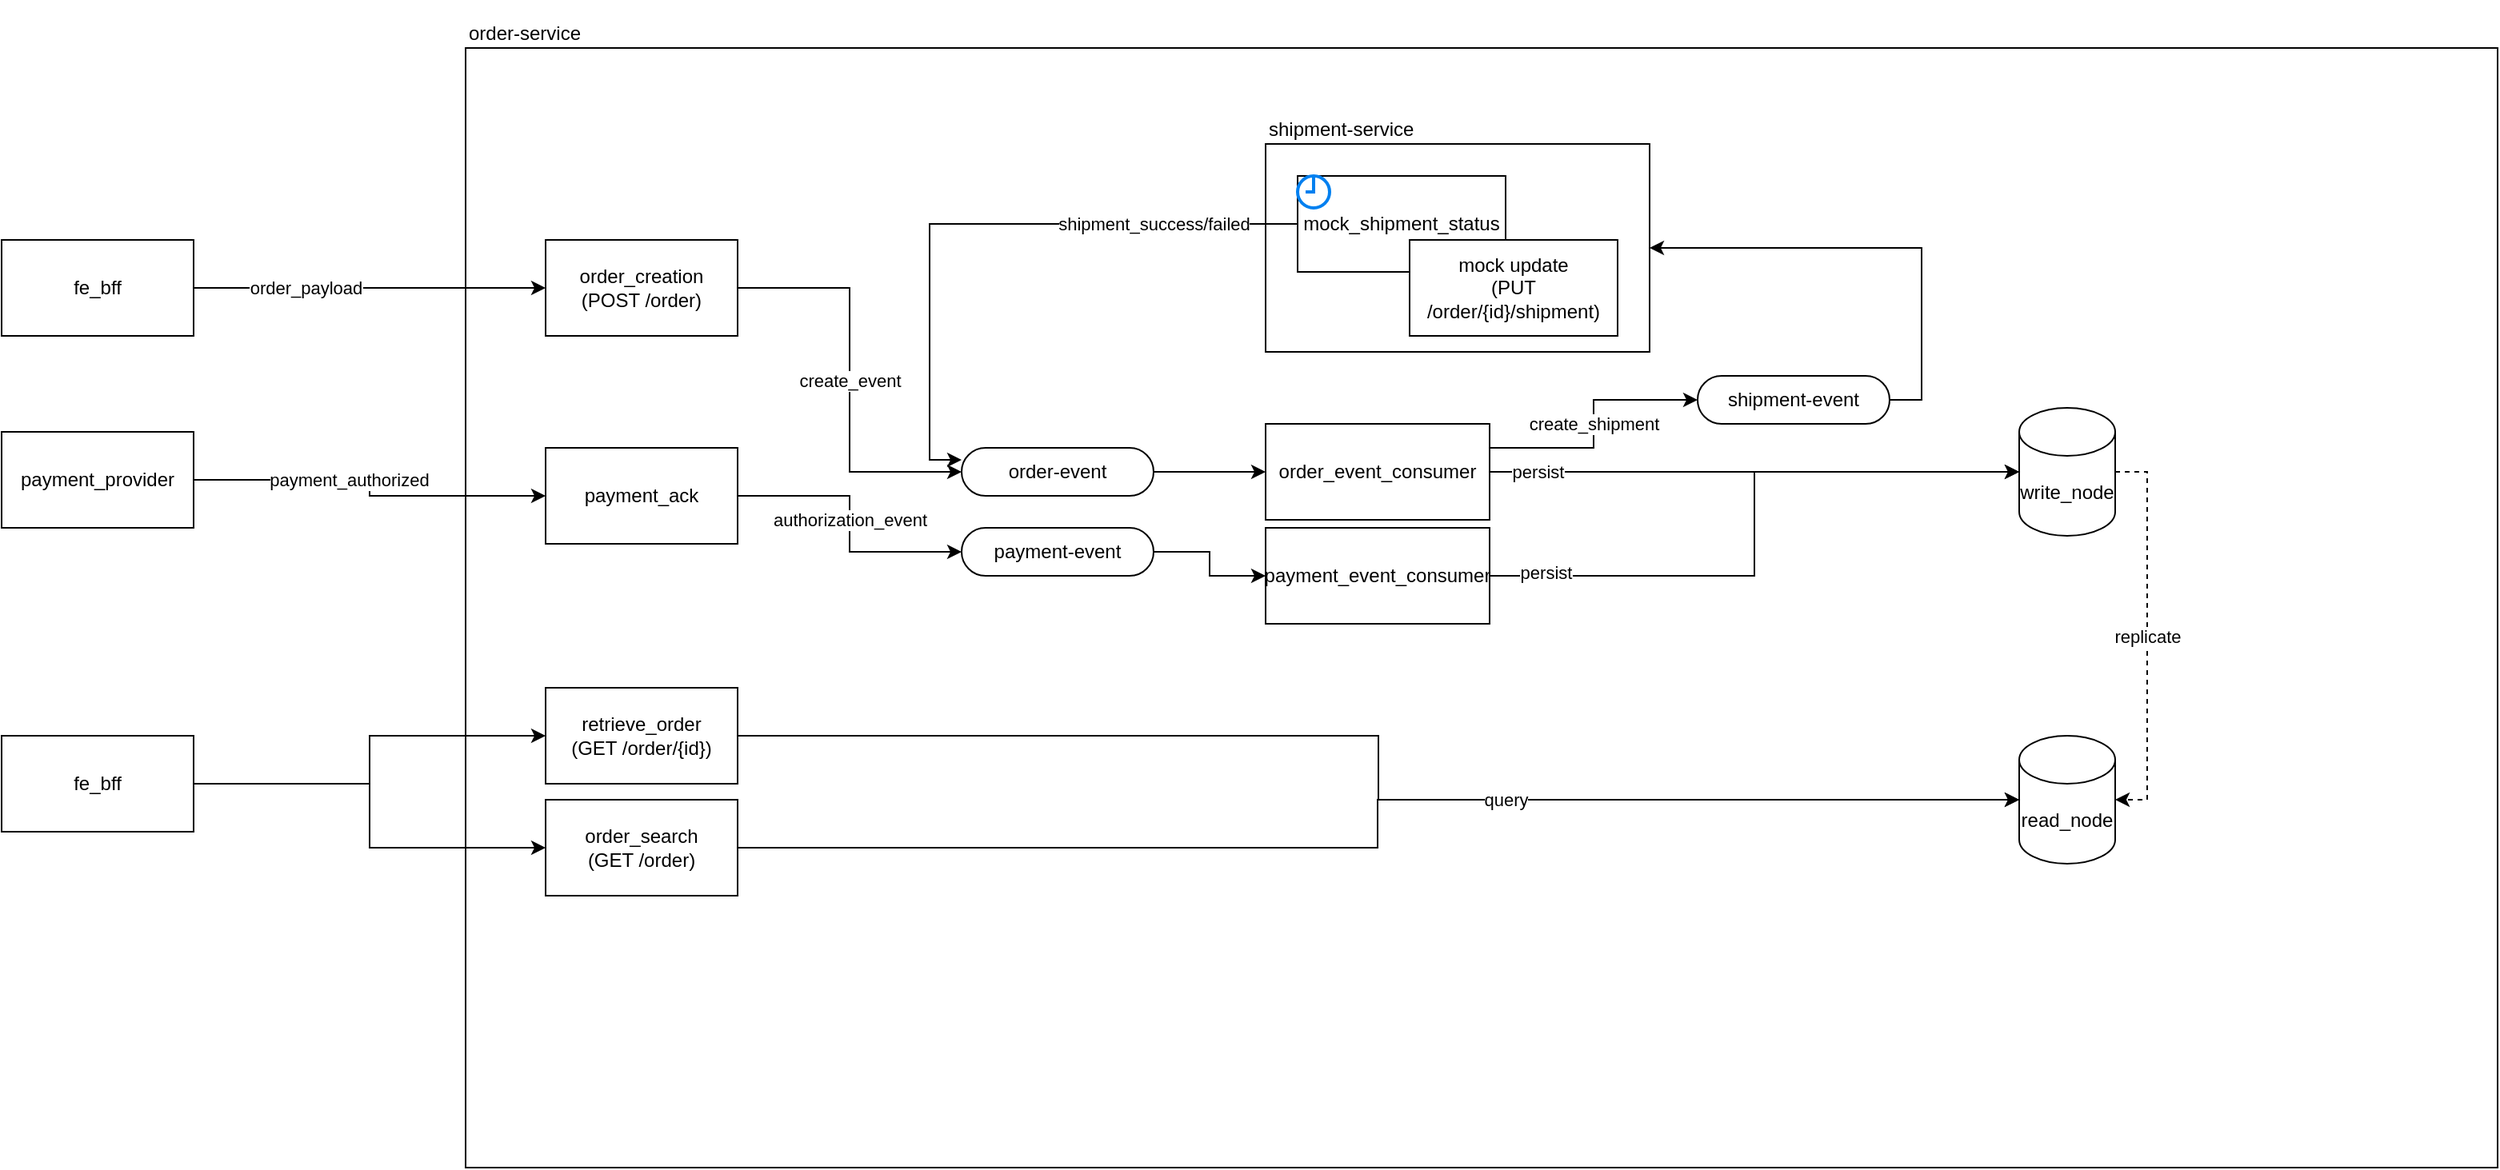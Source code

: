 <mxfile version="14.7.4" type="embed"><diagram id="DnIzjtSNVaGbE5f_AneU" name="Page-1"><mxGraphModel dx="1635" dy="508" grid="1" gridSize="10" guides="1" tooltips="1" connect="1" arrows="1" fold="1" page="1" pageScale="1" pageWidth="827" pageHeight="1169" math="0" shadow="0"><root><mxCell id="0"/><mxCell id="1" parent="0"/><mxCell id="R01BoFq2kM_QBB5NmbSD-1" value="" style="rounded=0;whiteSpace=wrap;html=1;" parent="1" vertex="1"><mxGeometry x="230" y="40" width="1270" height="700" as="geometry"/></mxCell><mxCell id="R01BoFq2kM_QBB5NmbSD-40" value="" style="rounded=0;whiteSpace=wrap;html=1;" parent="1" vertex="1"><mxGeometry x="730" y="100" width="240" height="130" as="geometry"/></mxCell><mxCell id="R01BoFq2kM_QBB5NmbSD-2" value="order-service" style="text;html=1;strokeColor=none;fillColor=none;align=left;verticalAlign=bottom;whiteSpace=wrap;rounded=0;" parent="1" vertex="1"><mxGeometry x="230" y="10" width="110" height="30" as="geometry"/></mxCell><mxCell id="R01BoFq2kM_QBB5NmbSD-5" value="order_payload" style="edgeStyle=orthogonalEdgeStyle;rounded=0;orthogonalLoop=1;jettySize=auto;html=1;exitX=1;exitY=0.5;exitDx=0;exitDy=0;" parent="1" source="R01BoFq2kM_QBB5NmbSD-3" target="R01BoFq2kM_QBB5NmbSD-4" edge="1"><mxGeometry x="-0.364" relative="1" as="geometry"><mxPoint as="offset"/></mxGeometry></mxCell><mxCell id="R01BoFq2kM_QBB5NmbSD-3" value="fe_bff" style="rounded=0;whiteSpace=wrap;html=1;" parent="1" vertex="1"><mxGeometry x="-60" y="160" width="120" height="60" as="geometry"/></mxCell><mxCell id="R01BoFq2kM_QBB5NmbSD-7" value="create_event" style="edgeStyle=orthogonalEdgeStyle;rounded=0;orthogonalLoop=1;jettySize=auto;html=1;exitX=1;exitY=0.5;exitDx=0;exitDy=0;entryX=0;entryY=0.5;entryDx=0;entryDy=0;" parent="1" source="R01BoFq2kM_QBB5NmbSD-4" target="R01BoFq2kM_QBB5NmbSD-6" edge="1"><mxGeometry relative="1" as="geometry"/></mxCell><mxCell id="R01BoFq2kM_QBB5NmbSD-4" value="order_creation&lt;br&gt;(POST /order)" style="rounded=0;whiteSpace=wrap;html=1;" parent="1" vertex="1"><mxGeometry x="280" y="160" width="120" height="60" as="geometry"/></mxCell><mxCell id="R01BoFq2kM_QBB5NmbSD-17" style="edgeStyle=orthogonalEdgeStyle;rounded=0;orthogonalLoop=1;jettySize=auto;html=1;exitX=1;exitY=0.5;exitDx=0;exitDy=0;entryX=0;entryY=0.5;entryDx=0;entryDy=0;" parent="1" source="R01BoFq2kM_QBB5NmbSD-6" target="R01BoFq2kM_QBB5NmbSD-33" edge="1"><mxGeometry relative="1" as="geometry"><mxPoint x="730" y="305" as="targetPoint"/></mxGeometry></mxCell><mxCell id="R01BoFq2kM_QBB5NmbSD-6" value="order-event" style="rounded=1;whiteSpace=wrap;html=1;arcSize=50;" parent="1" vertex="1"><mxGeometry x="540" y="290" width="120" height="30" as="geometry"/></mxCell><mxCell id="R01BoFq2kM_QBB5NmbSD-11" value="authorization_event" style="edgeStyle=orthogonalEdgeStyle;rounded=0;orthogonalLoop=1;jettySize=auto;html=1;exitX=1;exitY=0.5;exitDx=0;exitDy=0;entryX=0;entryY=0.5;entryDx=0;entryDy=0;" parent="1" source="R01BoFq2kM_QBB5NmbSD-8" target="2" edge="1"><mxGeometry x="-0.03" relative="1" as="geometry"><mxPoint as="offset"/></mxGeometry></mxCell><mxCell id="R01BoFq2kM_QBB5NmbSD-8" value="payment_ack" style="rounded=0;whiteSpace=wrap;html=1;" parent="1" vertex="1"><mxGeometry x="280" y="290" width="120" height="60" as="geometry"/></mxCell><mxCell id="R01BoFq2kM_QBB5NmbSD-10" style="edgeStyle=orthogonalEdgeStyle;rounded=0;orthogonalLoop=1;jettySize=auto;html=1;exitX=1;exitY=0.5;exitDx=0;exitDy=0;entryX=0;entryY=0.5;entryDx=0;entryDy=0;" parent="1" source="R01BoFq2kM_QBB5NmbSD-9" target="R01BoFq2kM_QBB5NmbSD-8" edge="1"><mxGeometry relative="1" as="geometry"/></mxCell><mxCell id="R01BoFq2kM_QBB5NmbSD-15" value="payment_authorized" style="edgeLabel;html=1;align=center;verticalAlign=middle;resizable=0;points=[];" parent="R01BoFq2kM_QBB5NmbSD-10" vertex="1" connectable="0"><mxGeometry x="-0.286" y="-3" relative="1" as="geometry"><mxPoint x="15" y="-3" as="offset"/></mxGeometry></mxCell><mxCell id="R01BoFq2kM_QBB5NmbSD-9" value="payment_provider" style="rounded=0;whiteSpace=wrap;html=1;" parent="1" vertex="1"><mxGeometry x="-60" y="280" width="120" height="60" as="geometry"/></mxCell><mxCell id="R01BoFq2kM_QBB5NmbSD-14" style="edgeStyle=orthogonalEdgeStyle;rounded=0;orthogonalLoop=1;jettySize=auto;html=1;exitX=0;exitY=0.5;exitDx=0;exitDy=0;entryX=0;entryY=0.25;entryDx=0;entryDy=0;" parent="1" source="R01BoFq2kM_QBB5NmbSD-12" target="R01BoFq2kM_QBB5NmbSD-6" edge="1"><mxGeometry relative="1" as="geometry"/></mxCell><mxCell id="R01BoFq2kM_QBB5NmbSD-16" value="shipment_success/failed" style="edgeLabel;html=1;align=center;verticalAlign=middle;resizable=0;points=[];" parent="R01BoFq2kM_QBB5NmbSD-14" vertex="1" connectable="0"><mxGeometry x="0.432" y="3" relative="1" as="geometry"><mxPoint x="137" y="-55" as="offset"/></mxGeometry></mxCell><mxCell id="R01BoFq2kM_QBB5NmbSD-12" value="mock_shipment_status" style="rounded=0;whiteSpace=wrap;html=1;" parent="1" vertex="1"><mxGeometry x="750" y="120" width="130" height="60" as="geometry"/></mxCell><mxCell id="R01BoFq2kM_QBB5NmbSD-13" value="" style="html=1;verticalLabelPosition=bottom;align=center;labelBackgroundColor=#ffffff;verticalAlign=top;strokeWidth=2;strokeColor=#0080F0;shadow=0;dashed=0;shape=mxgraph.ios7.icons.clock;" parent="1" vertex="1"><mxGeometry x="750" y="120" width="20" height="20" as="geometry"/></mxCell><mxCell id="R01BoFq2kM_QBB5NmbSD-20" value="replicate" style="edgeStyle=orthogonalEdgeStyle;rounded=0;orthogonalLoop=1;jettySize=auto;html=1;exitX=1;exitY=0.5;exitDx=0;exitDy=0;exitPerimeter=0;entryX=1;entryY=0.5;entryDx=0;entryDy=0;entryPerimeter=0;dashed=1;" parent="1" source="R01BoFq2kM_QBB5NmbSD-18" target="R01BoFq2kM_QBB5NmbSD-19" edge="1"><mxGeometry relative="1" as="geometry"/></mxCell><mxCell id="R01BoFq2kM_QBB5NmbSD-18" value="write_node" style="shape=cylinder3;whiteSpace=wrap;html=1;boundedLbl=1;backgroundOutline=1;size=15;" parent="1" vertex="1"><mxGeometry x="1201" y="265" width="60" height="80" as="geometry"/></mxCell><mxCell id="R01BoFq2kM_QBB5NmbSD-19" value="read_node" style="shape=cylinder3;whiteSpace=wrap;html=1;boundedLbl=1;backgroundOutline=1;size=15;" parent="1" vertex="1"><mxGeometry x="1201" y="470" width="60" height="80" as="geometry"/></mxCell><mxCell id="R01BoFq2kM_QBB5NmbSD-26" style="edgeStyle=orthogonalEdgeStyle;rounded=0;orthogonalLoop=1;jettySize=auto;html=1;exitX=1;exitY=0.5;exitDx=0;exitDy=0;" parent="1" source="R01BoFq2kM_QBB5NmbSD-21" target="R01BoFq2kM_QBB5NmbSD-19" edge="1"><mxGeometry relative="1" as="geometry"/></mxCell><mxCell id="R01BoFq2kM_QBB5NmbSD-21" value="retrieve_order&lt;br&gt;(GET /order/{id})" style="rounded=0;whiteSpace=wrap;html=1;" parent="1" vertex="1"><mxGeometry x="280" y="440" width="120" height="60" as="geometry"/></mxCell><mxCell id="R01BoFq2kM_QBB5NmbSD-27" style="edgeStyle=orthogonalEdgeStyle;rounded=0;orthogonalLoop=1;jettySize=auto;html=1;exitX=1;exitY=0.5;exitDx=0;exitDy=0;entryX=0;entryY=0.5;entryDx=0;entryDy=0;entryPerimeter=0;" parent="1" source="R01BoFq2kM_QBB5NmbSD-22" target="R01BoFq2kM_QBB5NmbSD-19" edge="1"><mxGeometry relative="1" as="geometry"><mxPoint x="760" y="480" as="targetPoint"/><Array as="points"><mxPoint x="800" y="540"/><mxPoint x="800" y="510"/></Array></mxGeometry></mxCell><mxCell id="R01BoFq2kM_QBB5NmbSD-43" value="query" style="edgeLabel;html=1;align=center;verticalAlign=middle;resizable=0;points=[];" parent="R01BoFq2kM_QBB5NmbSD-27" vertex="1" connectable="0"><mxGeometry x="0.227" relative="1" as="geometry"><mxPoint as="offset"/></mxGeometry></mxCell><mxCell id="R01BoFq2kM_QBB5NmbSD-22" value="order_search&lt;br&gt;(GET /order)" style="rounded=0;whiteSpace=wrap;html=1;" parent="1" vertex="1"><mxGeometry x="280" y="510" width="120" height="60" as="geometry"/></mxCell><mxCell id="R01BoFq2kM_QBB5NmbSD-24" style="edgeStyle=orthogonalEdgeStyle;rounded=0;orthogonalLoop=1;jettySize=auto;html=1;exitX=1;exitY=0.5;exitDx=0;exitDy=0;entryX=0;entryY=0.5;entryDx=0;entryDy=0;" parent="1" source="R01BoFq2kM_QBB5NmbSD-23" target="R01BoFq2kM_QBB5NmbSD-22" edge="1"><mxGeometry relative="1" as="geometry"/></mxCell><mxCell id="R01BoFq2kM_QBB5NmbSD-25" style="edgeStyle=orthogonalEdgeStyle;rounded=0;orthogonalLoop=1;jettySize=auto;html=1;exitX=1;exitY=0.5;exitDx=0;exitDy=0;" parent="1" source="R01BoFq2kM_QBB5NmbSD-23" target="R01BoFq2kM_QBB5NmbSD-21" edge="1"><mxGeometry relative="1" as="geometry"/></mxCell><mxCell id="R01BoFq2kM_QBB5NmbSD-23" value="fe_bff" style="rounded=0;whiteSpace=wrap;html=1;" parent="1" vertex="1"><mxGeometry x="-60" y="470" width="120" height="60" as="geometry"/></mxCell><mxCell id="R01BoFq2kM_QBB5NmbSD-28" value="mock update&lt;br&gt;(PUT /order/{id}/shipment)" style="rounded=0;whiteSpace=wrap;html=1;" parent="1" vertex="1"><mxGeometry x="820" y="160" width="130" height="60" as="geometry"/></mxCell><mxCell id="R01BoFq2kM_QBB5NmbSD-39" style="edgeStyle=orthogonalEdgeStyle;rounded=0;orthogonalLoop=1;jettySize=auto;html=1;exitX=1;exitY=0.5;exitDx=0;exitDy=0;entryX=1;entryY=0.5;entryDx=0;entryDy=0;" parent="1" source="R01BoFq2kM_QBB5NmbSD-32" target="R01BoFq2kM_QBB5NmbSD-40" edge="1"><mxGeometry relative="1" as="geometry"><mxPoint x="980" y="60" as="targetPoint"/></mxGeometry></mxCell><mxCell id="R01BoFq2kM_QBB5NmbSD-32" value="shipment-event" style="rounded=1;whiteSpace=wrap;html=1;arcSize=50;" parent="1" vertex="1"><mxGeometry x="1000" y="245" width="120" height="30" as="geometry"/></mxCell><mxCell id="R01BoFq2kM_QBB5NmbSD-37" value="persist" style="edgeStyle=orthogonalEdgeStyle;rounded=0;orthogonalLoop=1;jettySize=auto;html=1;exitX=1;exitY=0.5;exitDx=0;exitDy=0;entryX=0;entryY=0.5;entryDx=0;entryDy=0;entryPerimeter=0;" parent="1" source="R01BoFq2kM_QBB5NmbSD-33" target="R01BoFq2kM_QBB5NmbSD-18" edge="1"><mxGeometry x="-0.819" relative="1" as="geometry"><mxPoint as="offset"/></mxGeometry></mxCell><mxCell id="R01BoFq2kM_QBB5NmbSD-38" value="create_shipment" style="edgeStyle=orthogonalEdgeStyle;rounded=0;orthogonalLoop=1;jettySize=auto;html=1;exitX=1;exitY=0.25;exitDx=0;exitDy=0;entryX=0;entryY=0.5;entryDx=0;entryDy=0;" parent="1" source="R01BoFq2kM_QBB5NmbSD-33" target="R01BoFq2kM_QBB5NmbSD-32" edge="1"><mxGeometry relative="1" as="geometry"/></mxCell><mxCell id="R01BoFq2kM_QBB5NmbSD-33" value="order_event_consumer" style="rounded=0;whiteSpace=wrap;html=1;" parent="1" vertex="1"><mxGeometry x="730" y="275" width="140" height="60" as="geometry"/></mxCell><mxCell id="R01BoFq2kM_QBB5NmbSD-42" value="shipment-service" style="text;html=1;strokeColor=none;fillColor=none;align=left;verticalAlign=bottom;whiteSpace=wrap;rounded=0;" parent="1" vertex="1"><mxGeometry x="730" y="70" width="110" height="30" as="geometry"/></mxCell><mxCell id="4" style="edgeStyle=orthogonalEdgeStyle;rounded=0;orthogonalLoop=1;jettySize=auto;html=1;exitX=1;exitY=0.5;exitDx=0;exitDy=0;" edge="1" parent="1" source="2" target="3"><mxGeometry relative="1" as="geometry"/></mxCell><mxCell id="2" value="payment-event" style="rounded=1;whiteSpace=wrap;html=1;arcSize=50;" vertex="1" parent="1"><mxGeometry x="540" y="340" width="120" height="30" as="geometry"/></mxCell><mxCell id="5" style="edgeStyle=orthogonalEdgeStyle;rounded=0;orthogonalLoop=1;jettySize=auto;html=1;exitX=1;exitY=0.5;exitDx=0;exitDy=0;entryX=0;entryY=0.5;entryDx=0;entryDy=0;entryPerimeter=0;" edge="1" parent="1" source="3" target="R01BoFq2kM_QBB5NmbSD-18"><mxGeometry relative="1" as="geometry"/></mxCell><mxCell id="6" value="persist" style="edgeLabel;html=1;align=center;verticalAlign=middle;resizable=0;points=[];" vertex="1" connectable="0" parent="5"><mxGeometry x="-0.823" y="2" relative="1" as="geometry"><mxPoint as="offset"/></mxGeometry></mxCell><mxCell id="3" value="payment_event_consumer" style="rounded=0;whiteSpace=wrap;html=1;" vertex="1" parent="1"><mxGeometry x="730" y="340" width="140" height="60" as="geometry"/></mxCell></root></mxGraphModel></diagram></mxfile>